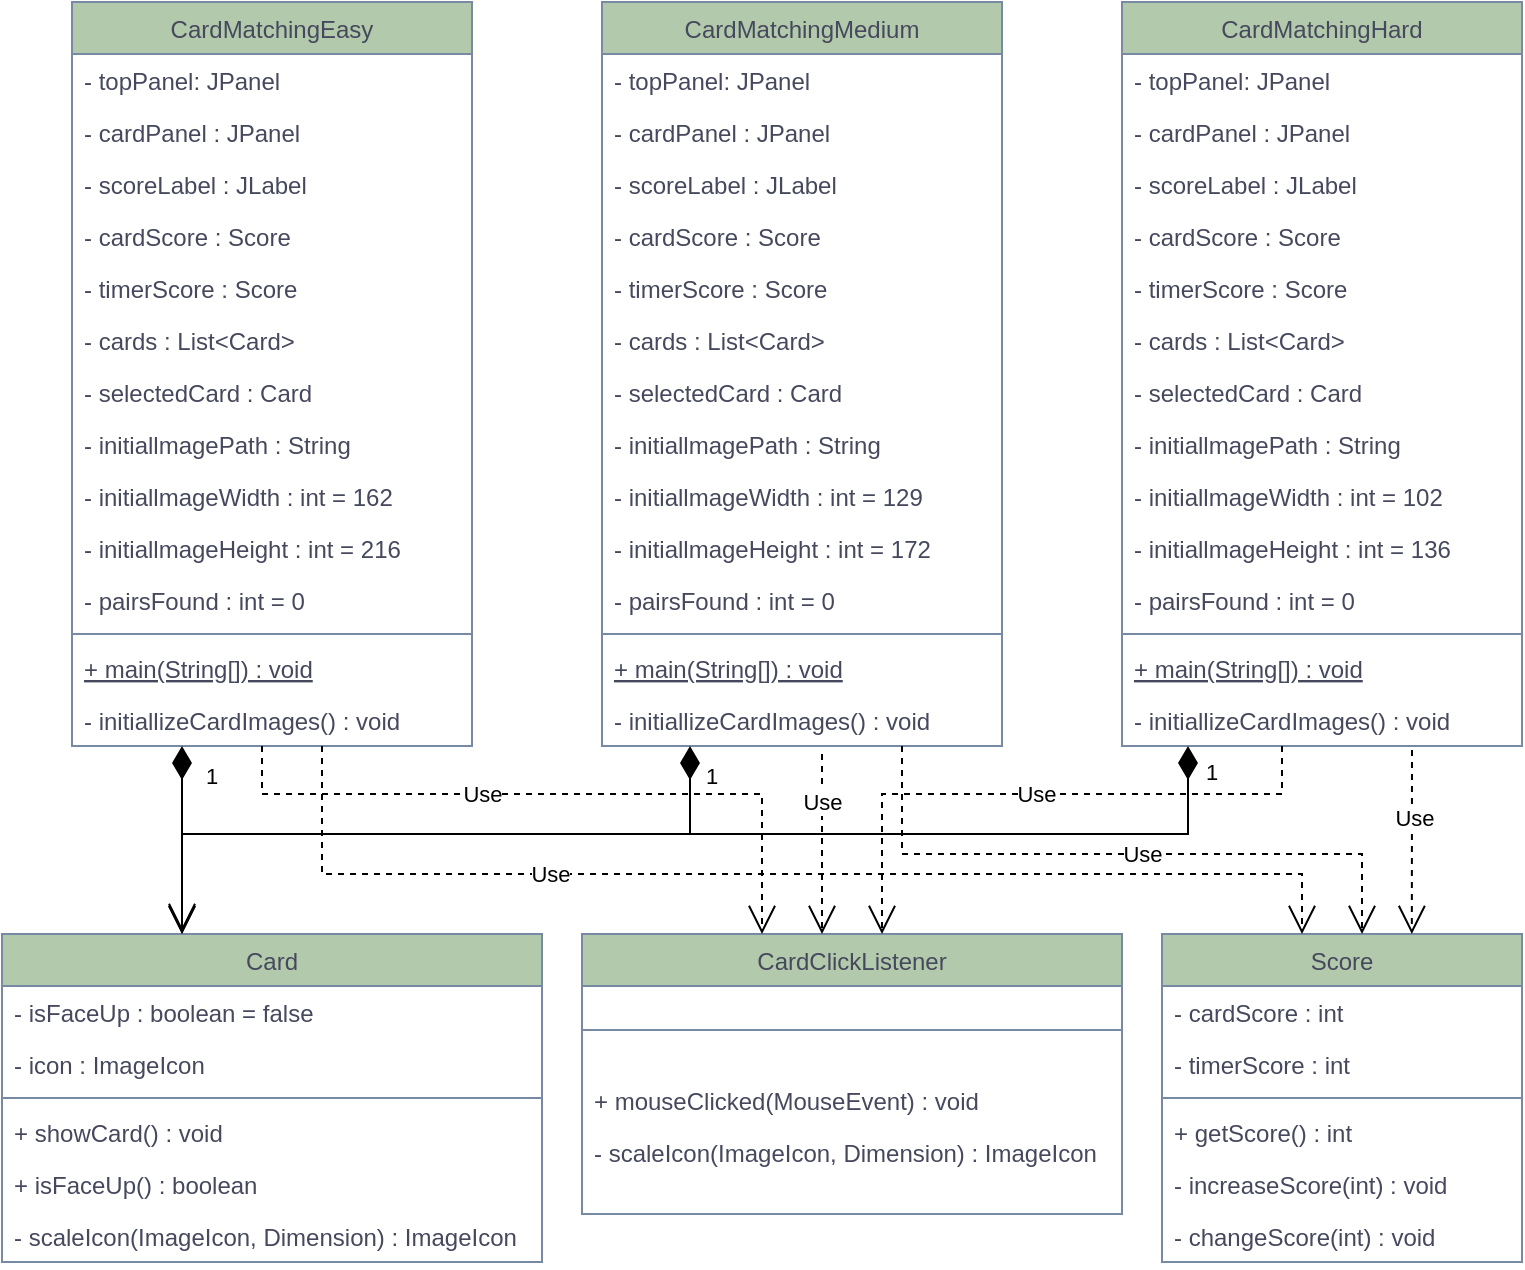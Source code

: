 <mxfile version="22.1.1" type="github">
  <diagram id="C5RBs43oDa-KdzZeNtuy" name="Page-1">
    <mxGraphModel dx="1042" dy="740" grid="0" gridSize="10" guides="1" tooltips="1" connect="1" arrows="1" fold="1" page="1" pageScale="1" pageWidth="827" pageHeight="1169" math="0" shadow="0">
      <root>
        <mxCell id="WIyWlLk6GJQsqaUBKTNV-0" />
        <mxCell id="WIyWlLk6GJQsqaUBKTNV-1" parent="WIyWlLk6GJQsqaUBKTNV-0" />
        <mxCell id="zkfFHV4jXpPFQw0GAbJ--0" value="CardMatchingEasy" style="swimlane;fontStyle=0;align=center;verticalAlign=top;childLayout=stackLayout;horizontal=1;startSize=26;horizontalStack=0;resizeParent=1;resizeLast=0;collapsible=1;marginBottom=0;rounded=0;shadow=0;strokeWidth=1;labelBackgroundColor=none;fillColor=#B2C9AB;strokeColor=#788AA3;fontColor=#46495D;" parent="WIyWlLk6GJQsqaUBKTNV-1" vertex="1">
          <mxGeometry x="59" y="103" width="200" height="372" as="geometry">
            <mxRectangle x="230" y="140" width="160" height="26" as="alternateBounds" />
          </mxGeometry>
        </mxCell>
        <mxCell id="zkfFHV4jXpPFQw0GAbJ--1" value="- topPanel: JPanel&#xa;" style="text;align=left;verticalAlign=top;spacingLeft=4;spacingRight=4;overflow=hidden;rotatable=0;points=[[0,0.5],[1,0.5]];portConstraint=eastwest;labelBackgroundColor=none;fontColor=#46495D;" parent="zkfFHV4jXpPFQw0GAbJ--0" vertex="1">
          <mxGeometry y="26" width="200" height="26" as="geometry" />
        </mxCell>
        <mxCell id="zkfFHV4jXpPFQw0GAbJ--2" value="- cardPanel : JPanel" style="text;align=left;verticalAlign=top;spacingLeft=4;spacingRight=4;overflow=hidden;rotatable=0;points=[[0,0.5],[1,0.5]];portConstraint=eastwest;rounded=0;shadow=0;html=0;labelBackgroundColor=none;fontColor=#46495D;" parent="zkfFHV4jXpPFQw0GAbJ--0" vertex="1">
          <mxGeometry y="52" width="200" height="26" as="geometry" />
        </mxCell>
        <mxCell id="zkfFHV4jXpPFQw0GAbJ--3" value="- scoreLabel : JLabel" style="text;align=left;verticalAlign=top;spacingLeft=4;spacingRight=4;overflow=hidden;rotatable=0;points=[[0,0.5],[1,0.5]];portConstraint=eastwest;rounded=0;shadow=0;html=0;labelBackgroundColor=none;fontColor=#46495D;" parent="zkfFHV4jXpPFQw0GAbJ--0" vertex="1">
          <mxGeometry y="78" width="200" height="26" as="geometry" />
        </mxCell>
        <mxCell id="LD9lXAhymNsj2e7GuNd0-2" value="- cardScore : Score" style="text;align=left;verticalAlign=top;spacingLeft=4;spacingRight=4;overflow=hidden;rotatable=0;points=[[0,0.5],[1,0.5]];portConstraint=eastwest;rounded=0;shadow=0;html=0;labelBackgroundColor=none;fontColor=#46495D;" parent="zkfFHV4jXpPFQw0GAbJ--0" vertex="1">
          <mxGeometry y="104" width="200" height="26" as="geometry" />
        </mxCell>
        <mxCell id="HWfPfdrDW0WJiVM2xpc_-65" value="- timerScore : Score" style="text;align=left;verticalAlign=top;spacingLeft=4;spacingRight=4;overflow=hidden;rotatable=0;points=[[0,0.5],[1,0.5]];portConstraint=eastwest;rounded=0;shadow=0;html=0;labelBackgroundColor=none;fontColor=#46495D;" vertex="1" parent="zkfFHV4jXpPFQw0GAbJ--0">
          <mxGeometry y="130" width="200" height="26" as="geometry" />
        </mxCell>
        <mxCell id="LD9lXAhymNsj2e7GuNd0-3" value="- cards : List&lt;Card&gt;" style="text;align=left;verticalAlign=top;spacingLeft=4;spacingRight=4;overflow=hidden;rotatable=0;points=[[0,0.5],[1,0.5]];portConstraint=eastwest;rounded=0;shadow=0;html=0;labelBackgroundColor=none;fontColor=#46495D;" parent="zkfFHV4jXpPFQw0GAbJ--0" vertex="1">
          <mxGeometry y="156" width="200" height="26" as="geometry" />
        </mxCell>
        <mxCell id="LD9lXAhymNsj2e7GuNd0-4" value="- selectedCard : Card" style="text;align=left;verticalAlign=top;spacingLeft=4;spacingRight=4;overflow=hidden;rotatable=0;points=[[0,0.5],[1,0.5]];portConstraint=eastwest;rounded=0;shadow=0;html=0;labelBackgroundColor=none;fontColor=#46495D;" parent="zkfFHV4jXpPFQw0GAbJ--0" vertex="1">
          <mxGeometry y="182" width="200" height="26" as="geometry" />
        </mxCell>
        <mxCell id="LD9lXAhymNsj2e7GuNd0-5" value="- initiallmagePath : String" style="text;align=left;verticalAlign=top;spacingLeft=4;spacingRight=4;overflow=hidden;rotatable=0;points=[[0,0.5],[1,0.5]];portConstraint=eastwest;rounded=0;shadow=0;html=0;labelBackgroundColor=none;fontColor=#46495D;" parent="zkfFHV4jXpPFQw0GAbJ--0" vertex="1">
          <mxGeometry y="208" width="200" height="26" as="geometry" />
        </mxCell>
        <mxCell id="LD9lXAhymNsj2e7GuNd0-7" value="- initiallmageWidth : int = 162" style="text;align=left;verticalAlign=top;spacingLeft=4;spacingRight=4;overflow=hidden;rotatable=0;points=[[0,0.5],[1,0.5]];portConstraint=eastwest;rounded=0;shadow=0;html=0;labelBackgroundColor=none;fontColor=#46495D;" parent="zkfFHV4jXpPFQw0GAbJ--0" vertex="1">
          <mxGeometry y="234" width="200" height="26" as="geometry" />
        </mxCell>
        <mxCell id="LD9lXAhymNsj2e7GuNd0-8" value="- initiallmageHeight : int = 216" style="text;align=left;verticalAlign=top;spacingLeft=4;spacingRight=4;overflow=hidden;rotatable=0;points=[[0,0.5],[1,0.5]];portConstraint=eastwest;rounded=0;shadow=0;html=0;labelBackgroundColor=none;fontColor=#46495D;" parent="zkfFHV4jXpPFQw0GAbJ--0" vertex="1">
          <mxGeometry y="260" width="200" height="26" as="geometry" />
        </mxCell>
        <mxCell id="HWfPfdrDW0WJiVM2xpc_-45" value="- pairsFound : int = 0" style="text;align=left;verticalAlign=top;spacingLeft=4;spacingRight=4;overflow=hidden;rotatable=0;points=[[0,0.5],[1,0.5]];portConstraint=eastwest;rounded=0;shadow=0;html=0;labelBackgroundColor=none;fontColor=#46495D;" vertex="1" parent="zkfFHV4jXpPFQw0GAbJ--0">
          <mxGeometry y="286" width="200" height="26" as="geometry" />
        </mxCell>
        <mxCell id="zkfFHV4jXpPFQw0GAbJ--4" value="" style="line;html=1;strokeWidth=1;align=left;verticalAlign=middle;spacingTop=-1;spacingLeft=3;spacingRight=3;rotatable=0;labelPosition=right;points=[];portConstraint=eastwest;labelBackgroundColor=none;fillColor=#B2C9AB;strokeColor=#788AA3;fontColor=#46495D;" parent="zkfFHV4jXpPFQw0GAbJ--0" vertex="1">
          <mxGeometry y="312" width="200" height="8" as="geometry" />
        </mxCell>
        <mxCell id="LD9lXAhymNsj2e7GuNd0-6" value="+ main(String[]) : void" style="text;align=left;verticalAlign=top;spacingLeft=4;spacingRight=4;overflow=hidden;rotatable=0;points=[[0,0.5],[1,0.5]];portConstraint=eastwest;rounded=0;shadow=0;html=0;labelBackgroundColor=none;fontColor=#46495D;fontStyle=4" parent="zkfFHV4jXpPFQw0GAbJ--0" vertex="1">
          <mxGeometry y="320" width="200" height="26" as="geometry" />
        </mxCell>
        <mxCell id="zkfFHV4jXpPFQw0GAbJ--5" value="- initiallizeCardImages() : void" style="text;align=left;verticalAlign=top;spacingLeft=4;spacingRight=4;overflow=hidden;rotatable=0;points=[[0,0.5],[1,0.5]];portConstraint=eastwest;labelBackgroundColor=none;fontColor=#46495D;" parent="zkfFHV4jXpPFQw0GAbJ--0" vertex="1">
          <mxGeometry y="346" width="200" height="26" as="geometry" />
        </mxCell>
        <mxCell id="zkfFHV4jXpPFQw0GAbJ--6" value="Card" style="swimlane;fontStyle=0;align=center;verticalAlign=top;childLayout=stackLayout;horizontal=1;startSize=26;horizontalStack=0;resizeParent=1;resizeLast=0;collapsible=1;marginBottom=0;rounded=0;shadow=0;strokeWidth=1;labelBackgroundColor=none;fillColor=#B2C9AB;strokeColor=#788AA3;fontColor=#46495D;" parent="WIyWlLk6GJQsqaUBKTNV-1" vertex="1">
          <mxGeometry x="24" y="569" width="270" height="164" as="geometry">
            <mxRectangle x="130" y="380" width="160" height="26" as="alternateBounds" />
          </mxGeometry>
        </mxCell>
        <mxCell id="zkfFHV4jXpPFQw0GAbJ--7" value="- isFaceUp : boolean = false" style="text;align=left;verticalAlign=top;spacingLeft=4;spacingRight=4;overflow=hidden;rotatable=0;points=[[0,0.5],[1,0.5]];portConstraint=eastwest;labelBackgroundColor=none;fontColor=#46495D;" parent="zkfFHV4jXpPFQw0GAbJ--6" vertex="1">
          <mxGeometry y="26" width="270" height="26" as="geometry" />
        </mxCell>
        <mxCell id="zkfFHV4jXpPFQw0GAbJ--8" value="- icon : ImageIcon" style="text;align=left;verticalAlign=top;spacingLeft=4;spacingRight=4;overflow=hidden;rotatable=0;points=[[0,0.5],[1,0.5]];portConstraint=eastwest;rounded=0;shadow=0;html=0;labelBackgroundColor=none;fontColor=#46495D;" parent="zkfFHV4jXpPFQw0GAbJ--6" vertex="1">
          <mxGeometry y="52" width="270" height="26" as="geometry" />
        </mxCell>
        <mxCell id="zkfFHV4jXpPFQw0GAbJ--9" value="" style="line;html=1;strokeWidth=1;align=left;verticalAlign=middle;spacingTop=-1;spacingLeft=3;spacingRight=3;rotatable=0;labelPosition=right;points=[];portConstraint=eastwest;labelBackgroundColor=none;fillColor=#B2C9AB;strokeColor=#788AA3;fontColor=#46495D;" parent="zkfFHV4jXpPFQw0GAbJ--6" vertex="1">
          <mxGeometry y="78" width="270" height="8" as="geometry" />
        </mxCell>
        <mxCell id="HWfPfdrDW0WJiVM2xpc_-0" value="+ showCard() : void" style="text;align=left;verticalAlign=top;spacingLeft=4;spacingRight=4;overflow=hidden;rotatable=0;points=[[0,0.5],[1,0.5]];portConstraint=eastwest;labelBackgroundColor=none;fontColor=#46495D;" vertex="1" parent="zkfFHV4jXpPFQw0GAbJ--6">
          <mxGeometry y="86" width="270" height="26" as="geometry" />
        </mxCell>
        <mxCell id="zkfFHV4jXpPFQw0GAbJ--11" value="+ isFaceUp() : boolean" style="text;align=left;verticalAlign=top;spacingLeft=4;spacingRight=4;overflow=hidden;rotatable=0;points=[[0,0.5],[1,0.5]];portConstraint=eastwest;labelBackgroundColor=none;fontColor=#46495D;" parent="zkfFHV4jXpPFQw0GAbJ--6" vertex="1">
          <mxGeometry y="112" width="270" height="26" as="geometry" />
        </mxCell>
        <mxCell id="zkfFHV4jXpPFQw0GAbJ--10" value="- scaleIcon(ImageIcon, Dimension) : ImageIcon" style="text;align=left;verticalAlign=top;spacingLeft=4;spacingRight=4;overflow=hidden;rotatable=0;points=[[0,0.5],[1,0.5]];portConstraint=eastwest;fontStyle=0;labelBackgroundColor=none;fontColor=#46495D;" parent="zkfFHV4jXpPFQw0GAbJ--6" vertex="1">
          <mxGeometry y="138" width="270" height="26" as="geometry" />
        </mxCell>
        <mxCell id="zkfFHV4jXpPFQw0GAbJ--13" value="CardClickListener" style="swimlane;fontStyle=0;align=center;verticalAlign=top;childLayout=stackLayout;horizontal=1;startSize=26;horizontalStack=0;resizeParent=1;resizeLast=0;collapsible=1;marginBottom=0;rounded=0;shadow=0;strokeWidth=1;labelBackgroundColor=none;fillColor=#B2C9AB;strokeColor=#788AA3;fontColor=#46495D;" parent="WIyWlLk6GJQsqaUBKTNV-1" vertex="1">
          <mxGeometry x="314" y="569" width="270" height="140" as="geometry">
            <mxRectangle x="340" y="380" width="170" height="26" as="alternateBounds" />
          </mxGeometry>
        </mxCell>
        <mxCell id="zkfFHV4jXpPFQw0GAbJ--15" value="" style="line;html=1;strokeWidth=1;align=left;verticalAlign=middle;spacingTop=-1;spacingLeft=3;spacingRight=3;rotatable=0;labelPosition=right;points=[];portConstraint=eastwest;labelBackgroundColor=none;fillColor=none;strokeColor=#788AA3;fontColor=#46495D;" parent="zkfFHV4jXpPFQw0GAbJ--13" vertex="1">
          <mxGeometry y="26" width="270" height="44" as="geometry" />
        </mxCell>
        <mxCell id="HWfPfdrDW0WJiVM2xpc_-2" value="+ mouseClicked(MouseEvent) : void" style="text;align=left;verticalAlign=top;spacingLeft=4;spacingRight=4;overflow=hidden;rotatable=0;points=[[0,0.5],[1,0.5]];portConstraint=eastwest;labelBackgroundColor=none;fontColor=#46495D;" vertex="1" parent="zkfFHV4jXpPFQw0GAbJ--13">
          <mxGeometry y="70" width="270" height="26" as="geometry" />
        </mxCell>
        <mxCell id="zkfFHV4jXpPFQw0GAbJ--14" value="- scaleIcon(ImageIcon, Dimension) : ImageIcon" style="text;align=left;verticalAlign=top;spacingLeft=4;spacingRight=4;overflow=hidden;rotatable=0;points=[[0,0.5],[1,0.5]];portConstraint=eastwest;labelBackgroundColor=none;fontColor=#46495D;" parent="zkfFHV4jXpPFQw0GAbJ--13" vertex="1">
          <mxGeometry y="96" width="270" height="26" as="geometry" />
        </mxCell>
        <mxCell id="HWfPfdrDW0WJiVM2xpc_-7" value="Score" style="swimlane;fontStyle=0;align=center;verticalAlign=top;childLayout=stackLayout;horizontal=1;startSize=26;horizontalStack=0;resizeParent=1;resizeLast=0;collapsible=1;marginBottom=0;rounded=0;shadow=0;strokeWidth=1;labelBackgroundColor=none;fillColor=#B2C9AB;strokeColor=#788AA3;fontColor=#46495D;" vertex="1" parent="WIyWlLk6GJQsqaUBKTNV-1">
          <mxGeometry x="604" y="569" width="180" height="164" as="geometry">
            <mxRectangle x="130" y="380" width="160" height="26" as="alternateBounds" />
          </mxGeometry>
        </mxCell>
        <mxCell id="HWfPfdrDW0WJiVM2xpc_-8" value="- cardScore : int" style="text;align=left;verticalAlign=top;spacingLeft=4;spacingRight=4;overflow=hidden;rotatable=0;points=[[0,0.5],[1,0.5]];portConstraint=eastwest;labelBackgroundColor=none;fontColor=#46495D;" vertex="1" parent="HWfPfdrDW0WJiVM2xpc_-7">
          <mxGeometry y="26" width="180" height="26" as="geometry" />
        </mxCell>
        <mxCell id="HWfPfdrDW0WJiVM2xpc_-63" value="- timerScore : int" style="text;align=left;verticalAlign=top;spacingLeft=4;spacingRight=4;overflow=hidden;rotatable=0;points=[[0,0.5],[1,0.5]];portConstraint=eastwest;labelBackgroundColor=none;fontColor=#46495D;" vertex="1" parent="HWfPfdrDW0WJiVM2xpc_-7">
          <mxGeometry y="52" width="180" height="26" as="geometry" />
        </mxCell>
        <mxCell id="HWfPfdrDW0WJiVM2xpc_-10" value="" style="line;html=1;strokeWidth=1;align=left;verticalAlign=middle;spacingTop=-1;spacingLeft=3;spacingRight=3;rotatable=0;labelPosition=right;points=[];portConstraint=eastwest;labelBackgroundColor=none;fillColor=#B2C9AB;strokeColor=#788AA3;fontColor=#46495D;" vertex="1" parent="HWfPfdrDW0WJiVM2xpc_-7">
          <mxGeometry y="78" width="180" height="8" as="geometry" />
        </mxCell>
        <mxCell id="HWfPfdrDW0WJiVM2xpc_-11" value="+ getScore() : int" style="text;align=left;verticalAlign=top;spacingLeft=4;spacingRight=4;overflow=hidden;rotatable=0;points=[[0,0.5],[1,0.5]];portConstraint=eastwest;fontStyle=0;labelBackgroundColor=none;fontColor=#46495D;" vertex="1" parent="HWfPfdrDW0WJiVM2xpc_-7">
          <mxGeometry y="86" width="180" height="26" as="geometry" />
        </mxCell>
        <mxCell id="HWfPfdrDW0WJiVM2xpc_-12" value="- increaseScore(int) : void&#xa;" style="text;align=left;verticalAlign=top;spacingLeft=4;spacingRight=4;overflow=hidden;rotatable=0;points=[[0,0.5],[1,0.5]];portConstraint=eastwest;labelBackgroundColor=none;fontColor=#46495D;" vertex="1" parent="HWfPfdrDW0WJiVM2xpc_-7">
          <mxGeometry y="112" width="180" height="26" as="geometry" />
        </mxCell>
        <mxCell id="HWfPfdrDW0WJiVM2xpc_-64" value="- changeScore(int) : void&#xa;" style="text;align=left;verticalAlign=top;spacingLeft=4;spacingRight=4;overflow=hidden;rotatable=0;points=[[0,0.5],[1,0.5]];portConstraint=eastwest;labelBackgroundColor=none;fontColor=#46495D;" vertex="1" parent="HWfPfdrDW0WJiVM2xpc_-7">
          <mxGeometry y="138" width="180" height="26" as="geometry" />
        </mxCell>
        <mxCell id="HWfPfdrDW0WJiVM2xpc_-19" value="CardMatchingMedium" style="swimlane;fontStyle=0;align=center;verticalAlign=top;childLayout=stackLayout;horizontal=1;startSize=26;horizontalStack=0;resizeParent=1;resizeLast=0;collapsible=1;marginBottom=0;rounded=0;shadow=0;strokeWidth=1;labelBackgroundColor=none;fillColor=#B2C9AB;strokeColor=#788AA3;fontColor=#46495D;" vertex="1" parent="WIyWlLk6GJQsqaUBKTNV-1">
          <mxGeometry x="324" y="103" width="200" height="372" as="geometry">
            <mxRectangle x="230" y="140" width="160" height="26" as="alternateBounds" />
          </mxGeometry>
        </mxCell>
        <mxCell id="HWfPfdrDW0WJiVM2xpc_-20" value="- topPanel: JPanel&#xa;" style="text;align=left;verticalAlign=top;spacingLeft=4;spacingRight=4;overflow=hidden;rotatable=0;points=[[0,0.5],[1,0.5]];portConstraint=eastwest;labelBackgroundColor=none;fontColor=#46495D;" vertex="1" parent="HWfPfdrDW0WJiVM2xpc_-19">
          <mxGeometry y="26" width="200" height="26" as="geometry" />
        </mxCell>
        <mxCell id="HWfPfdrDW0WJiVM2xpc_-21" value="- cardPanel : JPanel" style="text;align=left;verticalAlign=top;spacingLeft=4;spacingRight=4;overflow=hidden;rotatable=0;points=[[0,0.5],[1,0.5]];portConstraint=eastwest;rounded=0;shadow=0;html=0;labelBackgroundColor=none;fontColor=#46495D;" vertex="1" parent="HWfPfdrDW0WJiVM2xpc_-19">
          <mxGeometry y="52" width="200" height="26" as="geometry" />
        </mxCell>
        <mxCell id="HWfPfdrDW0WJiVM2xpc_-22" value="- scoreLabel : JLabel" style="text;align=left;verticalAlign=top;spacingLeft=4;spacingRight=4;overflow=hidden;rotatable=0;points=[[0,0.5],[1,0.5]];portConstraint=eastwest;rounded=0;shadow=0;html=0;labelBackgroundColor=none;fontColor=#46495D;" vertex="1" parent="HWfPfdrDW0WJiVM2xpc_-19">
          <mxGeometry y="78" width="200" height="26" as="geometry" />
        </mxCell>
        <mxCell id="HWfPfdrDW0WJiVM2xpc_-23" value="- cardScore : Score" style="text;align=left;verticalAlign=top;spacingLeft=4;spacingRight=4;overflow=hidden;rotatable=0;points=[[0,0.5],[1,0.5]];portConstraint=eastwest;rounded=0;shadow=0;html=0;labelBackgroundColor=none;fontColor=#46495D;" vertex="1" parent="HWfPfdrDW0WJiVM2xpc_-19">
          <mxGeometry y="104" width="200" height="26" as="geometry" />
        </mxCell>
        <mxCell id="HWfPfdrDW0WJiVM2xpc_-66" value="- timerScore : Score" style="text;align=left;verticalAlign=top;spacingLeft=4;spacingRight=4;overflow=hidden;rotatable=0;points=[[0,0.5],[1,0.5]];portConstraint=eastwest;rounded=0;shadow=0;html=0;labelBackgroundColor=none;fontColor=#46495D;" vertex="1" parent="HWfPfdrDW0WJiVM2xpc_-19">
          <mxGeometry y="130" width="200" height="26" as="geometry" />
        </mxCell>
        <mxCell id="HWfPfdrDW0WJiVM2xpc_-24" value="- cards : List&lt;Card&gt;" style="text;align=left;verticalAlign=top;spacingLeft=4;spacingRight=4;overflow=hidden;rotatable=0;points=[[0,0.5],[1,0.5]];portConstraint=eastwest;rounded=0;shadow=0;html=0;labelBackgroundColor=none;fontColor=#46495D;" vertex="1" parent="HWfPfdrDW0WJiVM2xpc_-19">
          <mxGeometry y="156" width="200" height="26" as="geometry" />
        </mxCell>
        <mxCell id="HWfPfdrDW0WJiVM2xpc_-25" value="- selectedCard : Card" style="text;align=left;verticalAlign=top;spacingLeft=4;spacingRight=4;overflow=hidden;rotatable=0;points=[[0,0.5],[1,0.5]];portConstraint=eastwest;rounded=0;shadow=0;html=0;labelBackgroundColor=none;fontColor=#46495D;" vertex="1" parent="HWfPfdrDW0WJiVM2xpc_-19">
          <mxGeometry y="182" width="200" height="26" as="geometry" />
        </mxCell>
        <mxCell id="HWfPfdrDW0WJiVM2xpc_-26" value="- initiallmagePath : String" style="text;align=left;verticalAlign=top;spacingLeft=4;spacingRight=4;overflow=hidden;rotatable=0;points=[[0,0.5],[1,0.5]];portConstraint=eastwest;rounded=0;shadow=0;html=0;labelBackgroundColor=none;fontColor=#46495D;" vertex="1" parent="HWfPfdrDW0WJiVM2xpc_-19">
          <mxGeometry y="208" width="200" height="26" as="geometry" />
        </mxCell>
        <mxCell id="HWfPfdrDW0WJiVM2xpc_-27" value="- initiallmageWidth : int = 129" style="text;align=left;verticalAlign=top;spacingLeft=4;spacingRight=4;overflow=hidden;rotatable=0;points=[[0,0.5],[1,0.5]];portConstraint=eastwest;rounded=0;shadow=0;html=0;labelBackgroundColor=none;fontColor=#46495D;" vertex="1" parent="HWfPfdrDW0WJiVM2xpc_-19">
          <mxGeometry y="234" width="200" height="26" as="geometry" />
        </mxCell>
        <mxCell id="HWfPfdrDW0WJiVM2xpc_-28" value="- initiallmageHeight : int = 172" style="text;align=left;verticalAlign=top;spacingLeft=4;spacingRight=4;overflow=hidden;rotatable=0;points=[[0,0.5],[1,0.5]];portConstraint=eastwest;rounded=0;shadow=0;html=0;labelBackgroundColor=none;fontColor=#46495D;" vertex="1" parent="HWfPfdrDW0WJiVM2xpc_-19">
          <mxGeometry y="260" width="200" height="26" as="geometry" />
        </mxCell>
        <mxCell id="HWfPfdrDW0WJiVM2xpc_-46" value="- pairsFound : int = 0" style="text;align=left;verticalAlign=top;spacingLeft=4;spacingRight=4;overflow=hidden;rotatable=0;points=[[0,0.5],[1,0.5]];portConstraint=eastwest;rounded=0;shadow=0;html=0;labelBackgroundColor=none;fontColor=#46495D;" vertex="1" parent="HWfPfdrDW0WJiVM2xpc_-19">
          <mxGeometry y="286" width="200" height="26" as="geometry" />
        </mxCell>
        <mxCell id="HWfPfdrDW0WJiVM2xpc_-29" value="" style="line;html=1;strokeWidth=1;align=left;verticalAlign=middle;spacingTop=-1;spacingLeft=3;spacingRight=3;rotatable=0;labelPosition=right;points=[];portConstraint=eastwest;labelBackgroundColor=none;fillColor=#B2C9AB;strokeColor=#788AA3;fontColor=#46495D;" vertex="1" parent="HWfPfdrDW0WJiVM2xpc_-19">
          <mxGeometry y="312" width="200" height="8" as="geometry" />
        </mxCell>
        <mxCell id="HWfPfdrDW0WJiVM2xpc_-30" value="+ main(String[]) : void" style="text;align=left;verticalAlign=top;spacingLeft=4;spacingRight=4;overflow=hidden;rotatable=0;points=[[0,0.5],[1,0.5]];portConstraint=eastwest;rounded=0;shadow=0;html=0;labelBackgroundColor=none;fontColor=#46495D;fontStyle=4" vertex="1" parent="HWfPfdrDW0WJiVM2xpc_-19">
          <mxGeometry y="320" width="200" height="26" as="geometry" />
        </mxCell>
        <mxCell id="HWfPfdrDW0WJiVM2xpc_-31" value="- initiallizeCardImages() : void" style="text;align=left;verticalAlign=top;spacingLeft=4;spacingRight=4;overflow=hidden;rotatable=0;points=[[0,0.5],[1,0.5]];portConstraint=eastwest;labelBackgroundColor=none;fontColor=#46495D;" vertex="1" parent="HWfPfdrDW0WJiVM2xpc_-19">
          <mxGeometry y="346" width="200" height="26" as="geometry" />
        </mxCell>
        <mxCell id="HWfPfdrDW0WJiVM2xpc_-32" value="CardMatchingHard" style="swimlane;fontStyle=0;align=center;verticalAlign=top;childLayout=stackLayout;horizontal=1;startSize=26;horizontalStack=0;resizeParent=1;resizeLast=0;collapsible=1;marginBottom=0;rounded=0;shadow=0;strokeWidth=1;labelBackgroundColor=none;fillColor=#B2C9AB;strokeColor=#788AA3;fontColor=#46495D;" vertex="1" parent="WIyWlLk6GJQsqaUBKTNV-1">
          <mxGeometry x="584" y="103" width="200" height="372" as="geometry">
            <mxRectangle x="230" y="140" width="160" height="26" as="alternateBounds" />
          </mxGeometry>
        </mxCell>
        <mxCell id="HWfPfdrDW0WJiVM2xpc_-33" value="- topPanel: JPanel&#xa;" style="text;align=left;verticalAlign=top;spacingLeft=4;spacingRight=4;overflow=hidden;rotatable=0;points=[[0,0.5],[1,0.5]];portConstraint=eastwest;labelBackgroundColor=none;fontColor=#46495D;" vertex="1" parent="HWfPfdrDW0WJiVM2xpc_-32">
          <mxGeometry y="26" width="200" height="26" as="geometry" />
        </mxCell>
        <mxCell id="HWfPfdrDW0WJiVM2xpc_-34" value="- cardPanel : JPanel" style="text;align=left;verticalAlign=top;spacingLeft=4;spacingRight=4;overflow=hidden;rotatable=0;points=[[0,0.5],[1,0.5]];portConstraint=eastwest;rounded=0;shadow=0;html=0;labelBackgroundColor=none;fontColor=#46495D;" vertex="1" parent="HWfPfdrDW0WJiVM2xpc_-32">
          <mxGeometry y="52" width="200" height="26" as="geometry" />
        </mxCell>
        <mxCell id="HWfPfdrDW0WJiVM2xpc_-35" value="- scoreLabel : JLabel" style="text;align=left;verticalAlign=top;spacingLeft=4;spacingRight=4;overflow=hidden;rotatable=0;points=[[0,0.5],[1,0.5]];portConstraint=eastwest;rounded=0;shadow=0;html=0;labelBackgroundColor=none;fontColor=#46495D;" vertex="1" parent="HWfPfdrDW0WJiVM2xpc_-32">
          <mxGeometry y="78" width="200" height="26" as="geometry" />
        </mxCell>
        <mxCell id="HWfPfdrDW0WJiVM2xpc_-36" value="- cardScore : Score" style="text;align=left;verticalAlign=top;spacingLeft=4;spacingRight=4;overflow=hidden;rotatable=0;points=[[0,0.5],[1,0.5]];portConstraint=eastwest;rounded=0;shadow=0;html=0;labelBackgroundColor=none;fontColor=#46495D;" vertex="1" parent="HWfPfdrDW0WJiVM2xpc_-32">
          <mxGeometry y="104" width="200" height="26" as="geometry" />
        </mxCell>
        <mxCell id="HWfPfdrDW0WJiVM2xpc_-67" value="- timerScore : Score" style="text;align=left;verticalAlign=top;spacingLeft=4;spacingRight=4;overflow=hidden;rotatable=0;points=[[0,0.5],[1,0.5]];portConstraint=eastwest;rounded=0;shadow=0;html=0;labelBackgroundColor=none;fontColor=#46495D;" vertex="1" parent="HWfPfdrDW0WJiVM2xpc_-32">
          <mxGeometry y="130" width="200" height="26" as="geometry" />
        </mxCell>
        <mxCell id="HWfPfdrDW0WJiVM2xpc_-37" value="- cards : List&lt;Card&gt;" style="text;align=left;verticalAlign=top;spacingLeft=4;spacingRight=4;overflow=hidden;rotatable=0;points=[[0,0.5],[1,0.5]];portConstraint=eastwest;rounded=0;shadow=0;html=0;labelBackgroundColor=none;fontColor=#46495D;" vertex="1" parent="HWfPfdrDW0WJiVM2xpc_-32">
          <mxGeometry y="156" width="200" height="26" as="geometry" />
        </mxCell>
        <mxCell id="HWfPfdrDW0WJiVM2xpc_-38" value="- selectedCard : Card" style="text;align=left;verticalAlign=top;spacingLeft=4;spacingRight=4;overflow=hidden;rotatable=0;points=[[0,0.5],[1,0.5]];portConstraint=eastwest;rounded=0;shadow=0;html=0;labelBackgroundColor=none;fontColor=#46495D;" vertex="1" parent="HWfPfdrDW0WJiVM2xpc_-32">
          <mxGeometry y="182" width="200" height="26" as="geometry" />
        </mxCell>
        <mxCell id="HWfPfdrDW0WJiVM2xpc_-39" value="- initiallmagePath : String" style="text;align=left;verticalAlign=top;spacingLeft=4;spacingRight=4;overflow=hidden;rotatable=0;points=[[0,0.5],[1,0.5]];portConstraint=eastwest;rounded=0;shadow=0;html=0;labelBackgroundColor=none;fontColor=#46495D;" vertex="1" parent="HWfPfdrDW0WJiVM2xpc_-32">
          <mxGeometry y="208" width="200" height="26" as="geometry" />
        </mxCell>
        <mxCell id="HWfPfdrDW0WJiVM2xpc_-40" value="- initiallmageWidth : int = 102" style="text;align=left;verticalAlign=top;spacingLeft=4;spacingRight=4;overflow=hidden;rotatable=0;points=[[0,0.5],[1,0.5]];portConstraint=eastwest;rounded=0;shadow=0;html=0;labelBackgroundColor=none;fontColor=#46495D;" vertex="1" parent="HWfPfdrDW0WJiVM2xpc_-32">
          <mxGeometry y="234" width="200" height="26" as="geometry" />
        </mxCell>
        <mxCell id="HWfPfdrDW0WJiVM2xpc_-41" value="- initiallmageHeight : int = 136" style="text;align=left;verticalAlign=top;spacingLeft=4;spacingRight=4;overflow=hidden;rotatable=0;points=[[0,0.5],[1,0.5]];portConstraint=eastwest;rounded=0;shadow=0;html=0;labelBackgroundColor=none;fontColor=#46495D;" vertex="1" parent="HWfPfdrDW0WJiVM2xpc_-32">
          <mxGeometry y="260" width="200" height="26" as="geometry" />
        </mxCell>
        <mxCell id="HWfPfdrDW0WJiVM2xpc_-47" value="- pairsFound : int = 0" style="text;align=left;verticalAlign=top;spacingLeft=4;spacingRight=4;overflow=hidden;rotatable=0;points=[[0,0.5],[1,0.5]];portConstraint=eastwest;rounded=0;shadow=0;html=0;labelBackgroundColor=none;fontColor=#46495D;" vertex="1" parent="HWfPfdrDW0WJiVM2xpc_-32">
          <mxGeometry y="286" width="200" height="26" as="geometry" />
        </mxCell>
        <mxCell id="HWfPfdrDW0WJiVM2xpc_-42" value="" style="line;html=1;strokeWidth=1;align=left;verticalAlign=middle;spacingTop=-1;spacingLeft=3;spacingRight=3;rotatable=0;labelPosition=right;points=[];portConstraint=eastwest;labelBackgroundColor=none;fillColor=#B2C9AB;strokeColor=#788AA3;fontColor=#46495D;" vertex="1" parent="HWfPfdrDW0WJiVM2xpc_-32">
          <mxGeometry y="312" width="200" height="8" as="geometry" />
        </mxCell>
        <mxCell id="HWfPfdrDW0WJiVM2xpc_-43" value="+ main(String[]) : void" style="text;align=left;verticalAlign=top;spacingLeft=4;spacingRight=4;overflow=hidden;rotatable=0;points=[[0,0.5],[1,0.5]];portConstraint=eastwest;rounded=0;shadow=0;html=0;labelBackgroundColor=none;fontColor=#46495D;fontStyle=4" vertex="1" parent="HWfPfdrDW0WJiVM2xpc_-32">
          <mxGeometry y="320" width="200" height="26" as="geometry" />
        </mxCell>
        <mxCell id="HWfPfdrDW0WJiVM2xpc_-44" value="- initiallizeCardImages() : void" style="text;align=left;verticalAlign=top;spacingLeft=4;spacingRight=4;overflow=hidden;rotatable=0;points=[[0,0.5],[1,0.5]];portConstraint=eastwest;labelBackgroundColor=none;fontColor=#46495D;" vertex="1" parent="HWfPfdrDW0WJiVM2xpc_-32">
          <mxGeometry y="346" width="200" height="26" as="geometry" />
        </mxCell>
        <mxCell id="HWfPfdrDW0WJiVM2xpc_-49" value="1" style="endArrow=open;html=1;endSize=12;startArrow=diamondThin;startSize=14;startFill=1;edgeStyle=orthogonalEdgeStyle;align=left;verticalAlign=bottom;rounded=0;" edge="1" parent="WIyWlLk6GJQsqaUBKTNV-1">
          <mxGeometry x="-0.484" y="10" relative="1" as="geometry">
            <mxPoint x="114" y="475" as="sourcePoint" />
            <mxPoint x="114" y="568" as="targetPoint" />
            <mxPoint as="offset" />
          </mxGeometry>
        </mxCell>
        <mxCell id="HWfPfdrDW0WJiVM2xpc_-51" value="1" style="endArrow=open;html=1;endSize=12;startArrow=diamondThin;startSize=14;startFill=1;edgeStyle=orthogonalEdgeStyle;align=left;verticalAlign=bottom;rounded=0;" edge="1" parent="WIyWlLk6GJQsqaUBKTNV-1">
          <mxGeometry x="-0.928" y="7" relative="1" as="geometry">
            <mxPoint x="617" y="475" as="sourcePoint" />
            <mxPoint x="114" y="569" as="targetPoint" />
            <Array as="points">
              <mxPoint x="617" y="519" />
              <mxPoint x="114" y="519" />
              <mxPoint x="114" y="569" />
            </Array>
            <mxPoint as="offset" />
          </mxGeometry>
        </mxCell>
        <mxCell id="HWfPfdrDW0WJiVM2xpc_-55" value="1" style="endArrow=open;html=1;endSize=12;startArrow=diamondThin;startSize=14;startFill=1;edgeStyle=orthogonalEdgeStyle;align=left;verticalAlign=bottom;rounded=0;" edge="1" parent="WIyWlLk6GJQsqaUBKTNV-1">
          <mxGeometry x="-0.862" y="6" relative="1" as="geometry">
            <mxPoint x="368" y="475" as="sourcePoint" />
            <mxPoint x="114" y="569" as="targetPoint" />
            <Array as="points">
              <mxPoint x="368" y="519" />
              <mxPoint x="114" y="519" />
            </Array>
            <mxPoint as="offset" />
          </mxGeometry>
        </mxCell>
        <mxCell id="HWfPfdrDW0WJiVM2xpc_-57" value="Use" style="endArrow=open;endSize=12;dashed=1;html=1;rounded=0;" edge="1" parent="WIyWlLk6GJQsqaUBKTNV-1">
          <mxGeometry x="-0.221" width="160" relative="1" as="geometry">
            <mxPoint x="154" y="475" as="sourcePoint" />
            <mxPoint x="404" y="569" as="targetPoint" />
            <Array as="points">
              <mxPoint x="154" y="499" />
              <mxPoint x="404" y="499" />
            </Array>
            <mxPoint as="offset" />
          </mxGeometry>
        </mxCell>
        <mxCell id="HWfPfdrDW0WJiVM2xpc_-58" value="Use" style="endArrow=open;endSize=12;dashed=1;html=1;rounded=0;entryX=0.47;entryY=0;entryDx=0;entryDy=0;entryPerimeter=0;" edge="1" parent="WIyWlLk6GJQsqaUBKTNV-1">
          <mxGeometry x="-0.474" width="160" relative="1" as="geometry">
            <mxPoint x="434" y="479" as="sourcePoint" />
            <mxPoint x="434.0" y="569" as="targetPoint" />
            <mxPoint as="offset" />
          </mxGeometry>
        </mxCell>
        <mxCell id="HWfPfdrDW0WJiVM2xpc_-59" value="Use" style="endArrow=open;endSize=12;dashed=1;html=1;rounded=0;" edge="1" parent="WIyWlLk6GJQsqaUBKTNV-1">
          <mxGeometry width="160" relative="1" as="geometry">
            <mxPoint x="664" y="475" as="sourcePoint" />
            <mxPoint x="464" y="569" as="targetPoint" />
            <Array as="points">
              <mxPoint x="664" y="499" />
              <mxPoint x="464" y="499" />
            </Array>
          </mxGeometry>
        </mxCell>
        <mxCell id="HWfPfdrDW0WJiVM2xpc_-60" value="Use" style="endArrow=open;endSize=12;dashed=1;html=1;rounded=0;" edge="1" parent="WIyWlLk6GJQsqaUBKTNV-1">
          <mxGeometry x="-0.391" width="160" relative="1" as="geometry">
            <mxPoint x="184" y="475" as="sourcePoint" />
            <mxPoint x="674" y="569" as="targetPoint" />
            <Array as="points">
              <mxPoint x="184" y="539" />
              <mxPoint x="674" y="539" />
            </Array>
            <mxPoint as="offset" />
          </mxGeometry>
        </mxCell>
        <mxCell id="HWfPfdrDW0WJiVM2xpc_-61" value="Use" style="endArrow=open;endSize=12;dashed=1;html=1;rounded=0;entryX=0.5;entryY=0;entryDx=0;entryDy=0;" edge="1" parent="WIyWlLk6GJQsqaUBKTNV-1">
          <mxGeometry x="0.074" width="160" relative="1" as="geometry">
            <mxPoint x="474" y="475" as="sourcePoint" />
            <mxPoint x="704" y="569" as="targetPoint" />
            <Array as="points">
              <mxPoint x="474" y="529" />
              <mxPoint x="704" y="529" />
            </Array>
            <mxPoint as="offset" />
          </mxGeometry>
        </mxCell>
        <mxCell id="HWfPfdrDW0WJiVM2xpc_-62" value="Use" style="endArrow=open;endSize=12;dashed=1;html=1;rounded=0;entryX=0.694;entryY=0;entryDx=0;entryDy=0;entryPerimeter=0;exitX=0.725;exitY=1.077;exitDx=0;exitDy=0;exitPerimeter=0;" edge="1" parent="WIyWlLk6GJQsqaUBKTNV-1" source="HWfPfdrDW0WJiVM2xpc_-44" target="HWfPfdrDW0WJiVM2xpc_-7">
          <mxGeometry x="-0.276" y="1" width="160" relative="1" as="geometry">
            <mxPoint x="729" y="479" as="sourcePoint" />
            <mxPoint x="894" y="475" as="targetPoint" />
            <mxPoint as="offset" />
          </mxGeometry>
        </mxCell>
      </root>
    </mxGraphModel>
  </diagram>
</mxfile>
